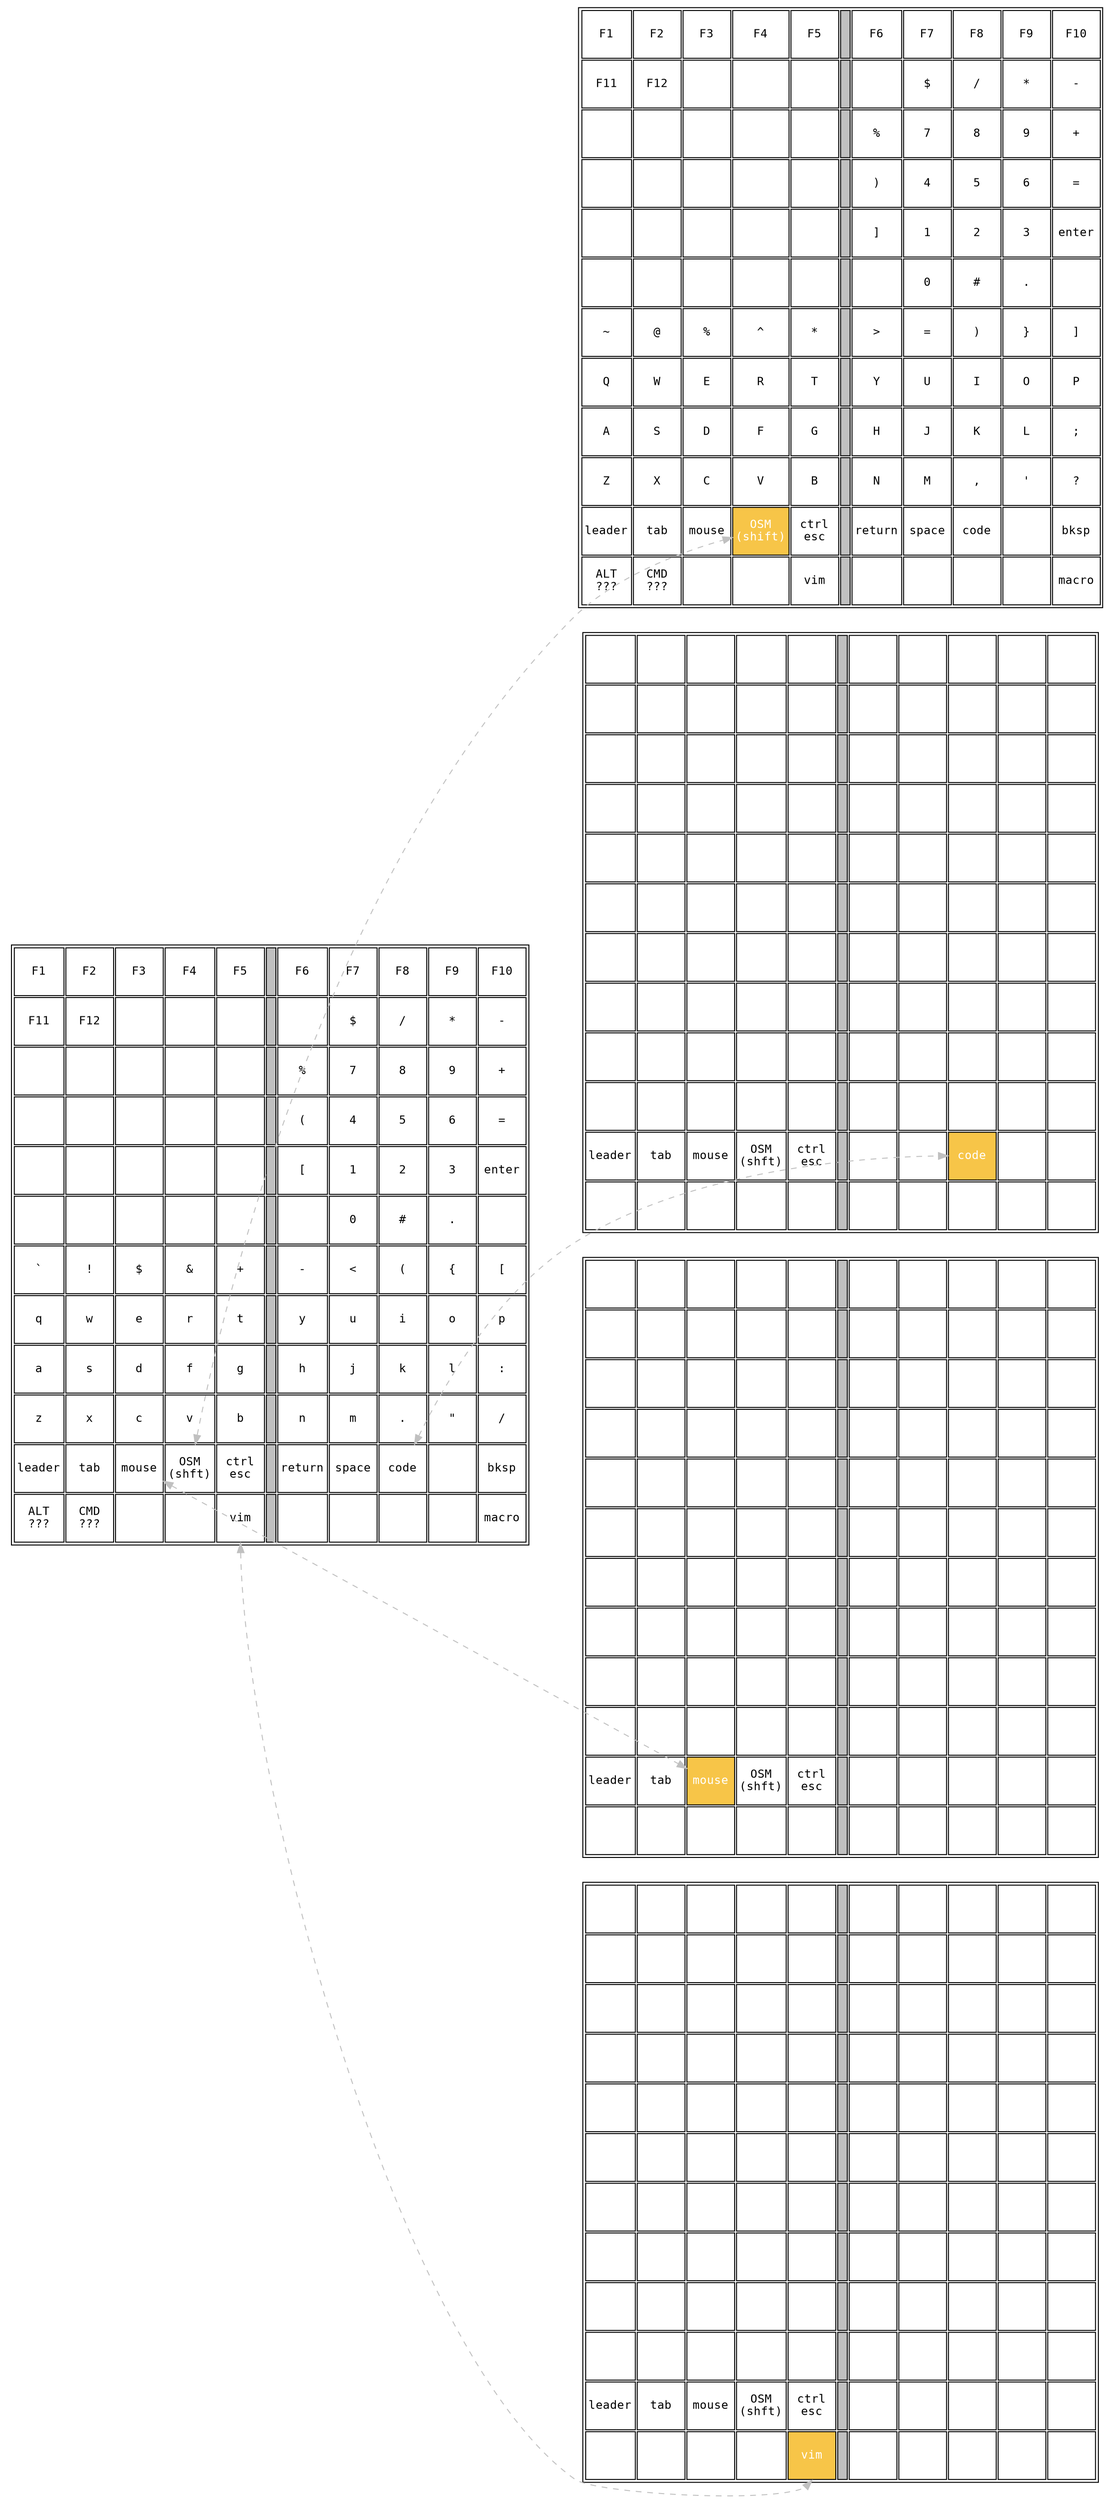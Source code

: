 digraph G {
  rankdir=LR
  node [shape=plaintext]

/* BASE LAYER */
  base [
     label=<
<table>
/* Row 12 */
  <tr>
    <td width="50" height="50"><font face="courier" point-size="12">F1</font></td>
    <td width="50" height="50"><font face="courier" point-size="12">F2</font></td>
    <td width="50" height="50"><font face="courier" point-size="12">F3</font></td>
    <td width="50" height="50"><font face="courier" point-size="12">F4</font></td>
    <td width="50" height="50"><font face="courier" point-size="12">F5</font></td>
    <td bgcolor="grey" width="10" height="50"></td>
    <td width="50" height="50"><font face="courier" point-size="12">F6</font></td>
    <td width="50" height="50"><font face="courier" point-size="12">F7</font></td>
    <td width="50" height="50"><font face="courier" point-size="12">F8</font></td>
    <td width="50" height="50"><font face="courier" point-size="12">F9</font></td>
    <td width="50" height="50"><font face="courier" point-size="12">F10</font></td>
  </tr>
/* Row 11 */
  <tr>
    <td width="50" height="50"><font face="courier" point-size="12">F11</font></td>
    <td width="50" height="50"><font face="courier" point-size="12">F12</font></td>
    <td width="50" height="50"><font face="courier" point-size="12">&nbsp;</font></td>
    <td width="50" height="50"><font face="courier" point-size="12">&nbsp;</font></td>
    <td width="50" height="50"><font face="courier" point-size="12">&nbsp;</font></td>
    <td bgcolor="grey" width="10" height="50"></td>
    <td width="50" height="50"><font face="courier" point-size="12">&nbsp;</font></td>
    <td width="50" height="50"><font face="courier" point-size="12">$</font></td>
    <td width="50" height="50"><font face="courier" point-size="12">/</font></td>
    <td width="50" height="50"><font face="courier" point-size="12">*</font></td>
    <td width="50" height="50"><font face="courier" point-size="12">-</font></td>
  </tr>
/* Row 10 */
  <tr>
    <td width="50" height="50"><font face="courier" point-size="12">&nbsp;</font></td>
    <td width="50" height="50"><font face="courier" point-size="12">&nbsp;</font></td>
    <td width="50" height="50"><font face="courier" point-size="12">&nbsp;</font></td>
    <td width="50" height="50"><font face="courier" point-size="12">&nbsp;</font></td>
    <td width="50" height="50"><font face="courier" point-size="12">&nbsp;</font></td>
    <td bgcolor="grey" width="10" height="50"></td>
    <td width="50" height="50"><font face="courier" point-size="12">%</font></td>
    <td width="50" height="50"><font face="courier" point-size="12">7</font></td>
    <td width="50" height="50"><font face="courier" point-size="12">8</font></td>
    <td width="50" height="50"><font face="courier" point-size="12">9</font></td>
    <td width="50" height="50"><font face="courier" point-size="12">+</font></td>
  </tr>
/* Row 9 */
  <tr>
    <td width="50" height="50"><font face="courier" point-size="12">&nbsp;</font></td>
    <td width="50" height="50"><font face="courier" point-size="12">&nbsp;</font></td>
    <td width="50" height="50"><font face="courier" point-size="12">&nbsp;</font></td>
    <td width="50" height="50"><font face="courier" point-size="12">&nbsp;</font></td>
    <td width="50" height="50"><font face="courier" point-size="12">&nbsp;</font></td>
    <td bgcolor="grey" width="10" height="50"></td>
    <td width="50" height="50"><font face="courier" point-size="12">(</font></td>
    <td width="50" height="50"><font face="courier" point-size="12">4</font></td>
    <td width="50" height="50"><font face="courier" point-size="12">5</font></td>
    <td width="50" height="50"><font face="courier" point-size="12">6</font></td>
    <td width="50" height="50"><font face="courier" point-size="12">=</font></td>
  </tr>
/* Row 8 */
  <tr>
    <td width="50" height="50"><font face="courier" point-size="12">&nbsp;</font></td>
    <td width="50" height="50"><font face="courier" point-size="12">&nbsp;</font></td>
    <td width="50" height="50"><font face="courier" point-size="12">&nbsp;</font></td>
    <td width="50" height="50"><font face="courier" point-size="12">&nbsp;</font></td>
    <td width="50" height="50"><font face="courier" point-size="12">&nbsp;</font></td>
    <td bgcolor="grey" width="10" height="50"></td>
    <td width="50" height="50"><font face="courier" point-size="12">[</font></td>
    <td width="50" height="50"><font face="courier" point-size="12">1</font></td>
    <td width="50" height="50"><font face="courier" point-size="12">2</font></td>
    <td width="50" height="50"><font face="courier" point-size="12">3</font></td>
    <td width="50" height="50"><font face="courier" point-size="12">enter</font></td>
  </tr>
/* Row 7 */
  <tr>
    <td width="50" height="50"><font face="courier" point-size="12">&nbsp;</font></td>
    <td width="50" height="50"><font face="courier" point-size="12">&nbsp;</font></td>
    <td width="50" height="50"><font face="courier" point-size="12">&nbsp;</font></td>
    <td width="50" height="50"><font face="courier" point-size="12">&nbsp;</font></td>
    <td width="50" height="50"><font face="courier" point-size="12">&nbsp;</font></td>
    <td bgcolor="grey" width="10" height="50"></td>
    <td width="50" height="50"><font face="courier" point-size="12">&nbsp;</font></td>
    <td width="50" height="50"><font face="courier" point-size="12">0</font></td>
    <td width="50" height="50"><font face="courier" point-size="12">#</font></td>
    <td width="50" height="50"><font face="courier" point-size="12">.</font></td>
    <td width="50" height="50"><font face="courier" point-size="12">&nbsp;</font></td>
  </tr>
/* Row 6 */
  <tr>
    <td width="50" height="50"><font face="courier" point-size="12">`</font></td>
    <td width="50" height="50"><font face="courier" point-size="12">!</font></td>
    <td width="50" height="50"><font face="courier" point-size="12">$</font></td>
    <td width="50" height="50"><font face="courier" point-size="12">&#38;</font></td>
    <td width="50" height="50"><font face="courier" point-size="12">+</font></td>
    <td bgcolor="grey" width="10" height="50"></td>
    <td width="50" height="50"><font face="courier" point-size="12">-</font></td>
    <td width="50" height="50"><font face="courier" point-size="12">&#60;</font></td>
    <td width="50" height="50"><font face="courier" point-size="12">(</font></td>
    <td width="50" height="50"><font face="courier" point-size="12">{</font></td>
    <td width="50" height="50"><font face="courier" point-size="12">[</font></td>
  </tr>
/* Row 5 */
  <tr>
    <td width="50" height="50"><font face="courier" point-size="12">q</font></td>
    <td width="50" height="50"><font face="courier" point-size="12">w</font></td>
    <td width="50" height="50"><font face="courier" point-size="12">e</font></td>
    <td width="50" height="50"><font face="courier" point-size="12">r</font></td>
    <td width="50" height="50"><font face="courier" point-size="12">t</font></td>
    <td bgcolor="grey" width="10" height="50"></td>
    <td width="50" height="50"><font face="courier" point-size="12">y</font></td>
    <td width="50" height="50"><font face="courier" point-size="12">u</font></td>
    <td width="50" height="50"><font face="courier" point-size="12">i</font></td>
    <td width="50" height="50"><font face="courier" point-size="12">o</font></td>
    <td width="50" height="50"><font face="courier" point-size="12">p</font></td>
  </tr>
/* Row 4 "Home Row" */
  <tr>
    <td width="50" height="50"><font face="courier" point-size="12">a</font></td>
    <td width="50" height="50"><font face="courier" point-size="12">s</font></td>
    <td width="50" height="50"><font face="courier" point-size="12">d</font></td>
    <td width="50" height="50"><font face="courier" point-size="12">f</font></td>
    <td width="50" height="50"><font face="courier" point-size="12">g</font></td>
    <td bgcolor="grey" width="10" height="50"></td>
    <td width="50" height="50"><font face="courier" point-size="12">h</font></td>
    <td width="50" height="50"><font face="courier" point-size="12">j</font></td>
    <td width="50" height="50"><font face="courier" point-size="12">k</font></td>
    <td width="50" height="50"><font face="courier" point-size="12">l</font></td>
    <td width="50" height="50"><font face="courier" point-size="12">:</font></td>
  </tr>
/* Row 3 */
  <tr>
    <td width="50" height="50"><font face="courier" point-size="12">z</font></td>
    <td width="50" height="50"><font face="courier" point-size="12">x</font></td>
    <td width="50" height="50"><font face="courier" point-size="12">c</font></td>
    <td width="50" height="50"><font face="courier" point-size="12">v</font></td>
    <td width="50" height="50"><font face="courier" point-size="12">b</font></td>
    <td bgcolor="grey" width="10" height="50"></td>
    <td width="50" height="50"><font face="courier" point-size="12">n</font></td>
    <td width="50" height="50"><font face="courier" point-size="12">m</font></td>
    <td width="50" height="50"><font face="courier" point-size="12">.</font></td>
    <td width="50" height="50"><font face="courier" point-size="12">&#34;</font></td>
    <td width="50" height="50"><font face="courier" point-size="12">/</font></td>
  </tr>
/* Row 2 "Upper Thumb Row" */
  <tr>
    <td width="50" height="50"><font face="courier" point-size="12">leader</font></td>
    <td width="50" height="50"><font face="courier" point-size="12">tab</font></td>
    <td port="mouseKey" width="50" height="50"><font face="courier" point-size="12">mouse</font></td>
    <td port="shiftKey" width="50" height="50"><font face="courier" point-size="12">OSM<br/>(shft)</font></td>
    <td width="50" height="50"><font face="courier" point-size="12">ctrl<br/>esc</font></td>
    <td bgcolor="grey" width="10" height="50"></td>
    <td width="50" height="50"><font face="courier" point-size="12">return</font></td>
    <td width="50" height="50"><font face="courier" point-size="12">space</font></td>
    <td port="codeKey" width="50" height="50"><font face="courier" point-size="12">code</font></td>
    <td width="50" height="50"><font face="courier" point-size="12">&nbsp;</font></td>
    <td width="50" height="50"><font face="courier" point-size="12">bksp</font></td>
  </tr>
/* Row 1 "Lower Thumb Row" */
  <tr>
    <td width="50" height="50"><font face="courier" point-size="12">ALT<BR/>???</font></td>
    <td width="50" height="50"><font face="courier" point-size="12">CMD<BR/>???</font></td>
    <td width="50" height="50"><font face="courier" point-size="12">&nbsp;</font></td>
    <td width="50" height="50"><font face="courier" point-size="12">&nbsp;</font></td>
    <td port="vimKey" width="50" height="50"><font face="courier" point-size="12">vim</font></td>
    <td bgcolor="grey" width="10" height="50"></td>
    <td width="50" height="50"><font face="courier" point-size="12">&nbsp;</font></td>
    <td width="50" height="50"><font face="courier" point-size="12">&nbsp;</font></td>
    <td width="50" height="50"><font face="courier" point-size="12">&nbsp;</font></td>
    <td width="50" height="50"><font face="courier" point-size="12">&nbsp;</font></td>
    <td width="50" height="50"><font face="courier" point-size="12">macro</font></td>
  </tr>
</table>>
  ]

/* SHIFT LAYER */
  shift [
     label=<
<table>
/* Row 12 */
  <tr>
    <td width="50" height="50"><font face="courier" point-size="12">F1</font></td>
    <td width="50" height="50"><font face="courier" point-size="12">F2</font></td>
    <td width="50" height="50"><font face="courier" point-size="12">F3</font></td>
    <td width="50" height="50"><font face="courier" point-size="12">F4</font></td>
    <td width="50" height="50"><font face="courier" point-size="12">F5</font></td>
    <td bgcolor="grey" width="10" height="50"></td>
    <td width="50" height="50"><font face="courier" point-size="12">F6</font></td>
    <td width="50" height="50"><font face="courier" point-size="12">F7</font></td>
    <td width="50" height="50"><font face="courier" point-size="12">F8</font></td>
    <td width="50" height="50"><font face="courier" point-size="12">F9</font></td>
    <td width="50" height="50"><font face="courier" point-size="12">F10</font></td>
  </tr>
/* Row 11 */
  <tr>
    <td width="50" height="50"><font face="courier" point-size="12">F11</font></td>
    <td width="50" height="50"><font face="courier" point-size="12">F12</font></td>
    <td width="50" height="50"><font face="courier" point-size="12">&nbsp;</font></td>
    <td width="50" height="50"><font face="courier" point-size="12">&nbsp;</font></td>
    <td width="50" height="50"><font face="courier" point-size="12">&nbsp;</font></td>
    <td bgcolor="grey" width="10" height="50"></td>
    <td width="50" height="50"><font face="courier" point-size="12">&nbsp;</font></td>
    <td width="50" height="50"><font face="courier" point-size="12">$</font></td>
    <td width="50" height="50"><font face="courier" point-size="12">/</font></td>
    <td width="50" height="50"><font face="courier" point-size="12">*</font></td>
    <td width="50" height="50"><font face="courier" point-size="12">-</font></td>
  </tr>
/* Row 10 */
  <tr>
    <td width="50" height="50"><font face="courier" point-size="12">&nbsp;</font></td>
    <td width="50" height="50"><font face="courier" point-size="12">&nbsp;</font></td>
    <td width="50" height="50"><font face="courier" point-size="12">&nbsp;</font></td>
    <td width="50" height="50"><font face="courier" point-size="12">&nbsp;</font></td>
    <td width="50" height="50"><font face="courier" point-size="12">&nbsp;</font></td>
    <td bgcolor="grey" width="10" height="50"></td>
    <td width="50" height="50"><font face="courier" point-size="12">%</font></td>
    <td width="50" height="50"><font face="courier" point-size="12">7</font></td>
    <td width="50" height="50"><font face="courier" point-size="12">8</font></td>
    <td width="50" height="50"><font face="courier" point-size="12">9</font></td>
    <td width="50" height="50"><font face="courier" point-size="12">+</font></td>
  </tr>
/* Row 9 */
  <tr>
    <td width="50" height="50"><font face="courier" point-size="12">&nbsp;</font></td>
    <td width="50" height="50"><font face="courier" point-size="12">&nbsp;</font></td>
    <td width="50" height="50"><font face="courier" point-size="12">&nbsp;</font></td>
    <td width="50" height="50"><font face="courier" point-size="12">&nbsp;</font></td>
    <td width="50" height="50"><font face="courier" point-size="12">&nbsp;</font></td>
    <td bgcolor="grey" width="10" height="50"></td>
    <td width="50" height="50"><font face="courier" point-size="12">)</font></td>
    <td width="50" height="50"><font face="courier" point-size="12">4</font></td>
    <td width="50" height="50"><font face="courier" point-size="12">5</font></td>
    <td width="50" height="50"><font face="courier" point-size="12">6</font></td>
    <td width="50" height="50"><font face="courier" point-size="12">=</font></td>
  </tr>
/* Row 8 */
  <tr>
    <td width="50" height="50"><font face="courier" point-size="12">&nbsp;</font></td>
    <td width="50" height="50"><font face="courier" point-size="12">&nbsp;</font></td>
    <td width="50" height="50"><font face="courier" point-size="12">&nbsp;</font></td>
    <td width="50" height="50"><font face="courier" point-size="12">&nbsp;</font></td>
    <td width="50" height="50"><font face="courier" point-size="12">&nbsp;</font></td>
    <td bgcolor="grey" width="10" height="50"></td>
    <td width="50" height="50"><font face="courier" point-size="12">&#93;</font></td>
    <td width="50" height="50"><font face="courier" point-size="12">1</font></td>
    <td width="50" height="50"><font face="courier" point-size="12">2</font></td>
    <td width="50" height="50"><font face="courier" point-size="12">3</font></td>
    <td width="50" height="50"><font face="courier" point-size="12">enter</font></td>
  </tr>
/* Row 7 */
  <tr>
    <td width="50" height="50"><font face="courier" point-size="12">&nbsp;</font></td>
    <td width="50" height="50"><font face="courier" point-size="12">&nbsp;</font></td>
    <td width="50" height="50"><font face="courier" point-size="12">&nbsp;</font></td>
    <td width="50" height="50"><font face="courier" point-size="12">&nbsp;</font></td>
    <td width="50" height="50"><font face="courier" point-size="12">&nbsp;</font></td>
    <td bgcolor="grey" width="10" height="50"></td>
    <td width="50" height="50"><font face="courier" point-size="12">&nbsp;</font></td>
    <td width="50" height="50"><font face="courier" point-size="12">0</font></td>
    <td width="50" height="50"><font face="courier" point-size="12">#</font></td>
    <td width="50" height="50"><font face="courier" point-size="12">.</font></td>
    <td width="50" height="50"><font face="courier" point-size="12">&nbsp;</font></td>
  </tr>
/* Row 6 */
  <tr>
    <td width="50" height="50"><font face="courier" point-size="12">~</font></td>
    <td width="50" height="50"><font face="courier" point-size="12">@</font></td>
    <td width="50" height="50"><font face="courier" point-size="12">%</font></td>
    <td width="50" height="50"><font face="courier" point-size="12">^</font></td>
    <td width="50" height="50"><font face="courier" point-size="12">*</font></td>
    <td bgcolor="grey" width="10" height="50"></td>
    <td width="50" height="50"><font face="courier" point-size="12">&#62;</font></td>
    <td width="50" height="50"><font face="courier" point-size="12">=</font></td>
    <td width="50" height="50"><font face="courier" point-size="12">)</font></td>
    <td width="50" height="50"><font face="courier" point-size="12">}</font></td>
    <td width="50" height="50"><font face="courier" point-size="12">&#93;</font></td>
  </tr>
/* Row 5 */
  <tr>
    <td width="50" height="50"><font face="courier" point-size="12">Q</font></td>
    <td width="50" height="50"><font face="courier" point-size="12">W</font></td>
    <td width="50" height="50"><font face="courier" point-size="12">E</font></td>
    <td width="50" height="50"><font face="courier" point-size="12">R</font></td>
    <td width="50" height="50"><font face="courier" point-size="12">T</font></td>
    <td bgcolor="grey" width="10" height="50"></td>
    <td width="50" height="50"><font face="courier" point-size="12">Y</font></td>
    <td width="50" height="50"><font face="courier" point-size="12">U</font></td>
    <td width="50" height="50"><font face="courier" point-size="12">I</font></td>
    <td width="50" height="50"><font face="courier" point-size="12">O</font></td>
    <td width="50" height="50"><font face="courier" point-size="12">P</font></td>
  </tr>
/* Row 4 "Home Row" */
  <tr>
    <td width="50" height="50"><font face="courier" point-size="12">A</font></td>
    <td width="50" height="50"><font face="courier" point-size="12">S</font></td>
    <td width="50" height="50"><font face="courier" point-size="12">D</font></td>
    <td width="50" height="50"><font face="courier" point-size="12">F</font></td>
    <td width="50" height="50"><font face="courier" point-size="12">G</font></td>
    <td bgcolor="grey" width="10" height="50"></td>
    <td width="50" height="50"><font face="courier" point-size="12">H</font></td>
    <td width="50" height="50"><font face="courier" point-size="12">J</font></td>
    <td width="50" height="50"><font face="courier" point-size="12">K</font></td>
    <td width="50" height="50"><font face="courier" point-size="12">L</font></td>
    <td width="50" height="50"><font face="courier" point-size="12">;</font></td>
  </tr>
/* Row 3 */
  <tr>
    <td width="50" height="50"><font face="courier" point-size="12">Z</font></td>
    <td width="50" height="50"><font face="courier" point-size="12">X</font></td>
    <td width="50" height="50"><font face="courier" point-size="12">C</font></td>
    <td width="50" height="50"><font face="courier" point-size="12">V</font></td>
    <td width="50" height="50"><font face="courier" point-size="12">B</font></td>
    <td bgcolor="grey" width="10" height="50"></td>
    <td width="50" height="50"><font face="courier" point-size="12">N</font></td>
    <td width="50" height="50"><font face="courier" point-size="12">M</font></td>
    <td width="50" height="50"><font face="courier" point-size="12">,</font></td>
    <td width="50" height="50"><font face="courier" point-size="12">'</font></td>
    <td width="50" height="50"><font face="courier" point-size="12">?</font></td>
  </tr>
/* Row 2 "Upper Thumb Row" */
  <tr>
    <td width="50" height="50"><font face="courier" point-size="12">leader</font></td>
    <td width="50" height="50"><font face="courier" point-size="12">tab</font></td>
    <td port="mouseKey" width="50" height="50"><font face="courier" point-size="12">mouse</font></td>
    <td port="shiftLayer" bgcolor="#F7C548" width="50" height="50"><font color="white" face="courier" point-size="12">OSM<BR/>(shift)</font></td>
    <td width="50" height="50"><font face="courier" point-size="12">ctrl<br/>esc</font></td>
    <td bgcolor="grey" width="10" height="50"></td>
    <td width="50" height="50"><font face="courier" point-size="12">return</font></td>
    <td width="50" height="50"><font face="courier" point-size="12">space</font></td>
    <td width="50" height="50"><font face="courier" point-size="12">code</font></td>
    <td width="50" height="50"><font face="courier" point-size="12">&nbsp;</font></td>
    <td width="50" height="50"><font face="courier" point-size="12">bksp</font></td>
  </tr>
/* Row 1 "Lower Thumb Row" */
  <tr>
    <td width="50" height="50"><font face="courier" point-size="12">ALT<BR/>???</font></td>
    <td width="50" height="50"><font face="courier" point-size="12">CMD<BR/>???</font></td>
    <td width="50" height="50"><font face="courier" point-size="12">&nbsp;</font></td>
    <td width="50" height="50"><font face="courier" point-size="12">&nbsp;</font></td>
    <td port="vimKey" width="50" height="50"><font face="courier" point-size="12">vim</font></td>
    <td bgcolor="grey" width="10" height="50"></td>
    <td width="50" height="50"><font face="courier" point-size="12">&nbsp;</font></td>
    <td width="50" height="50"><font face="courier" point-size="12">&nbsp;</font></td>
    <td width="50" height="50"><font face="courier" point-size="12">&nbsp;</font></td>
    <td width="50" height="50"><font face="courier" point-size="12">&nbsp;</font></td>
    <td width="50" height="50"><font face="courier" point-size="12">macro</font></td>
  </tr>
</table>>
  ]

/* CODE LAYER */
  code [
     label=<
<table>
/* Row 12 */
  <tr>
    <td width="50" height="50"><font face="courier" point-size="12">&nbsp;</font></td>
    <td width="50" height="50"><font face="courier" point-size="12">&nbsp;</font></td>
    <td width="50" height="50"><font face="courier" point-size="12">&nbsp;</font></td>
    <td width="50" height="50"><font face="courier" point-size="12">&nbsp;</font></td>
    <td width="50" height="50"><font face="courier" point-size="12">&nbsp;</font></td>
    <td bgcolor="grey" width="10" height="50"></td>
    <td width="50" height="50"><font face="courier" point-size="12">&nbsp;</font></td>
    <td width="50" height="50"><font face="courier" point-size="12">&nbsp;</font></td>
    <td width="50" height="50"><font face="courier" point-size="12">&nbsp;</font></td>
    <td width="50" height="50"><font face="courier" point-size="12">&nbsp;</font></td>
    <td width="50" height="50"><font face="courier" point-size="12">&nbsp;</font></td>
  </tr>
/* Row 11 */
  <tr>
    <td width="50" height="50"><font face="courier" point-size="12">&nbsp;</font></td>
    <td width="50" height="50"><font face="courier" point-size="12">&nbsp;</font></td>
    <td width="50" height="50"><font face="courier" point-size="12">&nbsp;</font></td>
    <td width="50" height="50"><font face="courier" point-size="12">&nbsp;</font></td>
    <td width="50" height="50"><font face="courier" point-size="12">&nbsp;</font></td>
    <td bgcolor="grey" width="10" height="50"></td>
    <td width="50" height="50"><font face="courier" point-size="12">&nbsp;</font></td>
    <td width="50" height="50"><font face="courier" point-size="12">&nbsp;</font></td>
    <td width="50" height="50"><font face="courier" point-size="12">&nbsp;</font></td>
    <td width="50" height="50"><font face="courier" point-size="12">&nbsp;</font></td>
    <td width="50" height="50"><font face="courier" point-size="12">&nbsp;</font></td>
  </tr>
/* Row 10 */
  <tr>
    <td width="50" height="50"><font face="courier" point-size="12">&nbsp;</font></td>
    <td width="50" height="50"><font face="courier" point-size="12">&nbsp;</font></td>
    <td width="50" height="50"><font face="courier" point-size="12">&nbsp;</font></td>
    <td width="50" height="50"><font face="courier" point-size="12">&nbsp;</font></td>
    <td width="50" height="50"><font face="courier" point-size="12">&nbsp;</font></td>
    <td bgcolor="grey" width="10" height="50"></td>
    <td width="50" height="50"><font face="courier" point-size="12">&nbsp;</font></td>
    <td width="50" height="50"><font face="courier" point-size="12">&nbsp;</font></td>
    <td width="50" height="50"><font face="courier" point-size="12">&nbsp;</font></td>
    <td width="50" height="50"><font face="courier" point-size="12">&nbsp;</font></td>
    <td width="50" height="50"><font face="courier" point-size="12">&nbsp;</font></td>
  </tr>
/* Row 9 */
  <tr>
    <td width="50" height="50"><font face="courier" point-size="12">&nbsp;</font></td>
    <td width="50" height="50"><font face="courier" point-size="12">&nbsp;</font></td>
    <td width="50" height="50"><font face="courier" point-size="12">&nbsp;</font></td>
    <td width="50" height="50"><font face="courier" point-size="12">&nbsp;</font></td>
    <td width="50" height="50"><font face="courier" point-size="12">&nbsp;</font></td>
    <td bgcolor="grey" width="10" height="50"></td>
    <td width="50" height="50"><font face="courier" point-size="12">&nbsp;</font></td>
    <td width="50" height="50"><font face="courier" point-size="12">&nbsp;</font></td>
    <td width="50" height="50"><font face="courier" point-size="12">&nbsp;</font></td>
    <td width="50" height="50"><font face="courier" point-size="12">&nbsp;</font></td>
    <td width="50" height="50"><font face="courier" point-size="12">&nbsp;</font></td>
  </tr>
/* Row 8 */
  <tr>
    <td width="50" height="50"><font face="courier" point-size="12">&nbsp;</font></td>
    <td width="50" height="50"><font face="courier" point-size="12">&nbsp;</font></td>
    <td width="50" height="50"><font face="courier" point-size="12">&nbsp;</font></td>
    <td width="50" height="50"><font face="courier" point-size="12">&nbsp;</font></td>
    <td width="50" height="50"><font face="courier" point-size="12">&nbsp;</font></td>
    <td bgcolor="grey" width="10" height="50"></td>
    <td width="50" height="50"><font face="courier" point-size="12">&nbsp;</font></td>
    <td width="50" height="50"><font face="courier" point-size="12">&nbsp;</font></td>
    <td width="50" height="50"><font face="courier" point-size="12">&nbsp;</font></td>
    <td width="50" height="50"><font face="courier" point-size="12">&nbsp;</font></td>
    <td width="50" height="50"><font face="courier" point-size="12">&nbsp;</font></td>
  </tr>
/* Row 7 */
  <tr>
    <td width="50" height="50"><font face="courier" point-size="12">&nbsp;</font></td>
    <td width="50" height="50"><font face="courier" point-size="12">&nbsp;</font></td>
    <td width="50" height="50"><font face="courier" point-size="12">&nbsp;</font></td>
    <td width="50" height="50"><font face="courier" point-size="12">&nbsp;</font></td>
    <td width="50" height="50"><font face="courier" point-size="12">&nbsp;</font></td>
    <td bgcolor="grey" width="10" height="50"></td>
    <td width="50" height="50"><font face="courier" point-size="12">&nbsp;</font></td>
    <td width="50" height="50"><font face="courier" point-size="12">&nbsp;</font></td>
    <td width="50" height="50"><font face="courier" point-size="12">&nbsp;</font></td>
    <td width="50" height="50"><font face="courier" point-size="12">&nbsp;</font></td>
    <td width="50" height="50"><font face="courier" point-size="12">&nbsp;</font></td>
  </tr>
/* Row 6 */
  <tr>
    <td width="50" height="50"><font face="courier" point-size="12">&nbsp;</font></td>
    <td width="50" height="50"><font face="courier" point-size="12">&nbsp;</font></td>
    <td width="50" height="50"><font face="courier" point-size="12">&nbsp;</font></td>
    <td width="50" height="50"><font face="courier" point-size="12">&nbsp;</font></td>
    <td width="50" height="50"><font face="courier" point-size="12">&nbsp;</font></td>
    <td bgcolor="grey" width="10" height="50"></td>
    <td width="50" height="50"><font face="courier" point-size="12">&nbsp;</font></td>
    <td width="50" height="50"><font face="courier" point-size="12">&nbsp;</font></td>
    <td width="50" height="50"><font face="courier" point-size="12">&nbsp;</font></td>
    <td width="50" height="50"><font face="courier" point-size="12">&nbsp;</font></td>
    <td width="50" height="50"><font face="courier" point-size="12">&nbsp;</font></td>
  </tr>
/* Row 5 */
  <tr>
    <td width="50" height="50"><font face="courier" point-size="12">&nbsp;</font></td>
    <td width="50" height="50"><font face="courier" point-size="12">&nbsp;</font></td>
    <td width="50" height="50"><font face="courier" point-size="12">&nbsp;</font></td>
    <td width="50" height="50"><font face="courier" point-size="12">&nbsp;</font></td>
    <td width="50" height="50"><font face="courier" point-size="12">&nbsp;</font></td>
    <td bgcolor="grey" width="10" height="50"></td>
    <td width="50" height="50"><font face="courier" point-size="12">&nbsp;</font></td>
    <td width="50" height="50"><font face="courier" point-size="12">&nbsp;</font></td>
    <td width="50" height="50"><font face="courier" point-size="12">&nbsp;</font></td>
    <td width="50" height="50"><font face="courier" point-size="12">&nbsp;</font></td>
    <td width="50" height="50"><font face="courier" point-size="12">&nbsp;</font></td>
  </tr>
/* Row 4 "Home Row" */
  <tr>
    <td width="50" height="50"><font face="courier" point-size="12">&nbsp;</font></td>
    <td width="50" height="50"><font face="courier" point-size="12">&nbsp;</font></td>
    <td width="50" height="50"><font face="courier" point-size="12">&nbsp;</font></td>
    <td width="50" height="50"><font face="courier" point-size="12">&nbsp;</font></td>
    <td width="50" height="50"><font face="courier" point-size="12">&nbsp;</font></td>
    <td bgcolor="grey" width="10" height="50"></td>
    <td width="50" height="50"><font face="courier" point-size="12">&nbsp;</font></td>
    <td width="50" height="50"><font face="courier" point-size="12">&nbsp;</font></td>
    <td width="50" height="50"><font face="courier" point-size="12">&nbsp;</font></td>
    <td width="50" height="50"><font face="courier" point-size="12">&nbsp;</font></td>
    <td width="50" height="50"><font face="courier" point-size="12">&nbsp;</font></td>
  </tr>
/* Row 3 */
  <tr>
    <td width="50" height="50"><font face="courier" point-size="12">&nbsp;</font></td>
    <td width="50" height="50"><font face="courier" point-size="12">&nbsp;</font></td>
    <td width="50" height="50"><font face="courier" point-size="12">&nbsp;</font></td>
    <td width="50" height="50"><font face="courier" point-size="12">&nbsp;</font></td>
    <td width="50" height="50"><font face="courier" point-size="12">&nbsp;</font></td>
    <td bgcolor="grey" width="10" height="50"></td>
    <td width="50" height="50"><font face="courier" point-size="12">&nbsp;</font></td>
    <td width="50" height="50"><font face="courier" point-size="12">&nbsp;</font></td>
    <td width="50" height="50"><font face="courier" point-size="12">&nbsp;</font></td>
    <td width="50" height="50"><font face="courier" point-size="12">&nbsp;</font></td>
    <td width="50" height="50"><font face="courier" point-size="12">&nbsp;</font></td>
  </tr>
/* Row 2 "Upper Thumb Row" */
  <tr>
    <td width="50" height="50"><font face="courier" point-size="12">leader</font></td>
    <td width="50" height="50"><font face="courier" point-size="12">tab</font></td>
    <td port="mouseKey" width="50" height="50"><font face="courier" point-size="12">mouse</font></td>
    <td width="50" height="50"><font face="courier" point-size="12">OSM<br/>(shft)</font></td>
    <td width="50" height="50"><font face="courier" point-size="12">ctrl<br/>esc</font></td>
    <td bgcolor="grey" width="10" height="50"></td>
    <td width="50" height="50"><font face="courier" point-size="12">&nbsp;</font></td>
    <td width="50" height="50"><font face="courier" point-size="12">&nbsp;</font></td>
    <td port="codeLayer" bgcolor="#F7C548" width="50" height="50"><font color="white" face="courier" point-size="12">code</font></td>
    <td width="50" height="50"><font face="courier" point-size="12">&nbsp;</font></td>
    <td width="50" height="50"><font face="courier" point-size="12">&nbsp;</font></td>
  </tr>
/* Row 1 "Lower Thumb Row" */
  <tr>
    <td width="50" height="50"><font face="courier" point-size="12">&nbsp;</font></td>
    <td width="50" height="50"><font face="courier" point-size="12">&nbsp;</font></td>
    <td width="50" height="50"><font face="courier" point-size="12">&nbsp;</font></td>
    <td width="50" height="50"><font face="courier" point-size="12">&nbsp;</font></td>
    <td width="50" height="50"><font face="courier" point-size="12">&nbsp;</font></td>
    <td bgcolor="grey" width="10" height="50"></td>
    <td width="50" height="50"><font face="courier" point-size="12">&nbsp;</font></td>
    <td width="50" height="50"><font face="courier" point-size="12">&nbsp;</font></td>
    <td width="50" height="50"><font face="courier" point-size="12">&nbsp;</font></td>
    <td width="50" height="50"><font face="courier" point-size="12">&nbsp;</font></td>
    <td width="50" height="50"><font face="courier" point-size="12">&nbsp;</font></td>
  </tr>
</table>>
  ]

/* MOUSE LAYER */
  mouse [
     label=<
<table>
/* Row 12 */
  <tr>
    <td width="50" height="50"><font face="courier" point-size="12">&nbsp;</font></td>
    <td width="50" height="50"><font face="courier" point-size="12">&nbsp;</font></td>
    <td width="50" height="50"><font face="courier" point-size="12">&nbsp;</font></td>
    <td width="50" height="50"><font face="courier" point-size="12">&nbsp;</font></td>
    <td width="50" height="50"><font face="courier" point-size="12">&nbsp;</font></td>
    <td bgcolor="grey" width="10" height="50"></td>
    <td width="50" height="50"><font face="courier" point-size="12">&nbsp;</font></td>
    <td width="50" height="50"><font face="courier" point-size="12">&nbsp;</font></td>
    <td width="50" height="50"><font face="courier" point-size="12">&nbsp;</font></td>
    <td width="50" height="50"><font face="courier" point-size="12">&nbsp;</font></td>
    <td width="50" height="50"><font face="courier" point-size="12">&nbsp;</font></td>
  </tr>
/* Row 11 */
  <tr>
    <td width="50" height="50"><font face="courier" point-size="12">&nbsp;</font></td>
    <td width="50" height="50"><font face="courier" point-size="12">&nbsp;</font></td>
    <td width="50" height="50"><font face="courier" point-size="12">&nbsp;</font></td>
    <td width="50" height="50"><font face="courier" point-size="12">&nbsp;</font></td>
    <td width="50" height="50"><font face="courier" point-size="12">&nbsp;</font></td>
    <td bgcolor="grey" width="10" height="50"></td>
    <td width="50" height="50"><font face="courier" point-size="12">&nbsp;</font></td>
    <td width="50" height="50"><font face="courier" point-size="12">&nbsp;</font></td>
    <td width="50" height="50"><font face="courier" point-size="12">&nbsp;</font></td>
    <td width="50" height="50"><font face="courier" point-size="12">&nbsp;</font></td>
    <td width="50" height="50"><font face="courier" point-size="12">&nbsp;</font></td>
  </tr>
/* Row 10 */
  <tr>
    <td width="50" height="50"><font face="courier" point-size="12">&nbsp;</font></td>
    <td width="50" height="50"><font face="courier" point-size="12">&nbsp;</font></td>
    <td width="50" height="50"><font face="courier" point-size="12">&nbsp;</font></td>
    <td width="50" height="50"><font face="courier" point-size="12">&nbsp;</font></td>
    <td width="50" height="50"><font face="courier" point-size="12">&nbsp;</font></td>
    <td bgcolor="grey" width="10" height="50"></td>
    <td width="50" height="50"><font face="courier" point-size="12">&nbsp;</font></td>
    <td width="50" height="50"><font face="courier" point-size="12">&nbsp;</font></td>
    <td width="50" height="50"><font face="courier" point-size="12">&nbsp;</font></td>
    <td width="50" height="50"><font face="courier" point-size="12">&nbsp;</font></td>
    <td width="50" height="50"><font face="courier" point-size="12">&nbsp;</font></td>
  </tr>
/* Row 9 */
  <tr>
    <td width="50" height="50"><font face="courier" point-size="12">&nbsp;</font></td>
    <td width="50" height="50"><font face="courier" point-size="12">&nbsp;</font></td>
    <td width="50" height="50"><font face="courier" point-size="12">&nbsp;</font></td>
    <td width="50" height="50"><font face="courier" point-size="12">&nbsp;</font></td>
    <td width="50" height="50"><font face="courier" point-size="12">&nbsp;</font></td>
    <td bgcolor="grey" width="10" height="50"></td>
    <td width="50" height="50"><font face="courier" point-size="12">&nbsp;</font></td>
    <td width="50" height="50"><font face="courier" point-size="12">&nbsp;</font></td>
    <td width="50" height="50"><font face="courier" point-size="12">&nbsp;</font></td>
    <td width="50" height="50"><font face="courier" point-size="12">&nbsp;</font></td>
    <td width="50" height="50"><font face="courier" point-size="12">&nbsp;</font></td>
  </tr>
/* Row 8 */
  <tr>
    <td width="50" height="50"><font face="courier" point-size="12">&nbsp;</font></td>
    <td width="50" height="50"><font face="courier" point-size="12">&nbsp;</font></td>
    <td width="50" height="50"><font face="courier" point-size="12">&nbsp;</font></td>
    <td width="50" height="50"><font face="courier" point-size="12">&nbsp;</font></td>
    <td width="50" height="50"><font face="courier" point-size="12">&nbsp;</font></td>
    <td bgcolor="grey" width="10" height="50"></td>
    <td width="50" height="50"><font face="courier" point-size="12">&nbsp;</font></td>
    <td width="50" height="50"><font face="courier" point-size="12">&nbsp;</font></td>
    <td width="50" height="50"><font face="courier" point-size="12">&nbsp;</font></td>
    <td width="50" height="50"><font face="courier" point-size="12">&nbsp;</font></td>
    <td width="50" height="50"><font face="courier" point-size="12">&nbsp;</font></td>
  </tr>
/* Row 7 */
  <tr>
    <td width="50" height="50"><font face="courier" point-size="12">&nbsp;</font></td>
    <td width="50" height="50"><font face="courier" point-size="12">&nbsp;</font></td>
    <td width="50" height="50"><font face="courier" point-size="12">&nbsp;</font></td>
    <td width="50" height="50"><font face="courier" point-size="12">&nbsp;</font></td>
    <td width="50" height="50"><font face="courier" point-size="12">&nbsp;</font></td>
    <td bgcolor="grey" width="10" height="50"></td>
    <td width="50" height="50"><font face="courier" point-size="12">&nbsp;</font></td>
    <td width="50" height="50"><font face="courier" point-size="12">&nbsp;</font></td>
    <td width="50" height="50"><font face="courier" point-size="12">&nbsp;</font></td>
    <td width="50" height="50"><font face="courier" point-size="12">&nbsp;</font></td>
    <td width="50" height="50"><font face="courier" point-size="12">&nbsp;</font></td>
  </tr>
/* Row 6 */
  <tr>
    <td width="50" height="50"><font face="courier" point-size="12">&nbsp;</font></td>
    <td width="50" height="50"><font face="courier" point-size="12">&nbsp;</font></td>
    <td width="50" height="50"><font face="courier" point-size="12">&nbsp;</font></td>
    <td width="50" height="50"><font face="courier" point-size="12">&nbsp;</font></td>
    <td width="50" height="50"><font face="courier" point-size="12">&nbsp;</font></td>
    <td bgcolor="grey" width="10" height="50"></td>
    <td width="50" height="50"><font face="courier" point-size="12">&nbsp;</font></td>
    <td width="50" height="50"><font face="courier" point-size="12">&nbsp;</font></td>
    <td width="50" height="50"><font face="courier" point-size="12">&nbsp;</font></td>
    <td width="50" height="50"><font face="courier" point-size="12">&nbsp;</font></td>
    <td width="50" height="50"><font face="courier" point-size="12">&nbsp;</font></td>
  </tr>
/* Row 5 */
  <tr>
    <td width="50" height="50"><font face="courier" point-size="12">&nbsp;</font></td>
    <td width="50" height="50"><font face="courier" point-size="12">&nbsp;</font></td>
    <td width="50" height="50"><font face="courier" point-size="12">&nbsp;</font></td>
    <td width="50" height="50"><font face="courier" point-size="12">&nbsp;</font></td>
    <td width="50" height="50"><font face="courier" point-size="12">&nbsp;</font></td>
    <td bgcolor="grey" width="10" height="50"></td>
    <td width="50" height="50"><font face="courier" point-size="12">&nbsp;</font></td>
    <td width="50" height="50"><font face="courier" point-size="12">&nbsp;</font></td>
    <td width="50" height="50"><font face="courier" point-size="12">&nbsp;</font></td>
    <td width="50" height="50"><font face="courier" point-size="12">&nbsp;</font></td>
    <td width="50" height="50"><font face="courier" point-size="12">&nbsp;</font></td>
  </tr>
/* Row 4 "Home Row" */
  <tr>
    <td width="50" height="50"><font face="courier" point-size="12">&nbsp;</font></td>
    <td width="50" height="50"><font face="courier" point-size="12">&nbsp;</font></td>
    <td width="50" height="50"><font face="courier" point-size="12">&nbsp;</font></td>
    <td width="50" height="50"><font face="courier" point-size="12">&nbsp;</font></td>
    <td width="50" height="50"><font face="courier" point-size="12">&nbsp;</font></td>
    <td bgcolor="grey" width="10" height="50"></td>
    <td width="50" height="50"><font face="courier" point-size="12">&nbsp;</font></td>
    <td width="50" height="50"><font face="courier" point-size="12">&nbsp;</font></td>
    <td width="50" height="50"><font face="courier" point-size="12">&nbsp;</font></td>
    <td width="50" height="50"><font face="courier" point-size="12">&nbsp;</font></td>
    <td width="50" height="50"><font face="courier" point-size="12">&nbsp;</font></td>
  </tr>
/* Row 3 */
  <tr>
    <td width="50" height="50"><font face="courier" point-size="12">&nbsp;</font></td>
    <td width="50" height="50"><font face="courier" point-size="12">&nbsp;</font></td>
    <td width="50" height="50"><font face="courier" point-size="12">&nbsp;</font></td>
    <td width="50" height="50"><font face="courier" point-size="12">&nbsp;</font></td>
    <td width="50" height="50"><font face="courier" point-size="12">&nbsp;</font></td>
    <td bgcolor="grey" width="10" height="50"></td>
    <td width="50" height="50"><font face="courier" point-size="12">&nbsp;</font></td>
    <td width="50" height="50"><font face="courier" point-size="12">&nbsp;</font></td>
    <td width="50" height="50"><font face="courier" point-size="12">&nbsp;</font></td>
    <td width="50" height="50"><font face="courier" point-size="12">&nbsp;</font></td>
    <td width="50" height="50"><font face="courier" point-size="12">&nbsp;</font></td>
  </tr>
/* Row 2 "Upper Thumb Row" */
  <tr>
    <td width="50" height="50"><font face="courier" point-size="12">leader</font></td>
    <td width="50" height="50"><font face="courier" point-size="12">tab</font></td>
    <td port="mouseLayer" bgcolor="#F7C548" width="50" height="50"><font color="white" face="courier" point-size="12">mouse</font></td>
    <td width="50" height="50"><font face="courier" point-size="12">OSM<br/>(shft)</font></td>
    <td width="50" height="50"><font face="courier" point-size="12">ctrl<br/>esc</font></td>
    <td bgcolor="grey" width="10" height="50"></td>
    <td width="50" height="50"><font face="courier" point-size="12">&nbsp;</font></td>
    <td width="50" height="50"><font face="courier" point-size="12">&nbsp;</font></td>
    <td width="50" height="50"><font face="courier" point-size="12">&nbsp;</font></td>
    <td width="50" height="50"><font face="courier" point-size="12">&nbsp;</font></td>
    <td width="50" height="50"><font face="courier" point-size="12">&nbsp;</font></td>
  </tr>
/* Row 1 "Lower Thumb Row" */
  <tr>
    <td width="50" height="50"><font face="courier" point-size="12">&nbsp;</font></td>
    <td width="50" height="50"><font face="courier" point-size="12">&nbsp;</font></td>
    <td width="50" height="50"><font face="courier" point-size="12">&nbsp;</font></td>
    <td width="50" height="50"><font face="courier" point-size="12">&nbsp;</font></td>
    <td width="50" height="50"><font face="courier" point-size="12">&nbsp;</font></td>
    <td bgcolor="grey" width="10" height="50"></td>
    <td width="50" height="50"><font face="courier" point-size="12">&nbsp;</font></td>
    <td width="50" height="50"><font face="courier" point-size="12">&nbsp;</font></td>
    <td width="50" height="50"><font face="courier" point-size="12">&nbsp;</font></td>
    <td width="50" height="50"><font face="courier" point-size="12">&nbsp;</font></td>
    <td width="50" height="50"><font face="courier" point-size="12">&nbsp;</font></td>
  </tr>
</table>>
  ]

/* VIM LAYER */
  vim [
     label=<
<table>
/* Row 12 */
  <tr>
    <td width="50" height="50"><font face="courier" point-size="12">&nbsp;</font></td>
    <td width="50" height="50"><font face="courier" point-size="12">&nbsp;</font></td>
    <td width="50" height="50"><font face="courier" point-size="12">&nbsp;</font></td>
    <td width="50" height="50"><font face="courier" point-size="12">&nbsp;</font></td>
    <td width="50" height="50"><font face="courier" point-size="12">&nbsp;</font></td>
    <td bgcolor="grey" width="10" height="50"></td>
    <td width="50" height="50"><font face="courier" point-size="12">&nbsp;</font></td>
    <td width="50" height="50"><font face="courier" point-size="12">&nbsp;</font></td>
    <td width="50" height="50"><font face="courier" point-size="12">&nbsp;</font></td>
    <td width="50" height="50"><font face="courier" point-size="12">&nbsp;</font></td>
    <td width="50" height="50"><font face="courier" point-size="12">&nbsp;</font></td>
  </tr>
/* Row 11 */
  <tr>
    <td width="50" height="50"><font face="courier" point-size="12">&nbsp;</font></td>
    <td width="50" height="50"><font face="courier" point-size="12">&nbsp;</font></td>
    <td width="50" height="50"><font face="courier" point-size="12">&nbsp;</font></td>
    <td width="50" height="50"><font face="courier" point-size="12">&nbsp;</font></td>
    <td width="50" height="50"><font face="courier" point-size="12">&nbsp;</font></td>
    <td bgcolor="grey" width="10" height="50"></td>
    <td width="50" height="50"><font face="courier" point-size="12">&nbsp;</font></td>
    <td width="50" height="50"><font face="courier" point-size="12">&nbsp;</font></td>
    <td width="50" height="50"><font face="courier" point-size="12">&nbsp;</font></td>
    <td width="50" height="50"><font face="courier" point-size="12">&nbsp;</font></td>
    <td width="50" height="50"><font face="courier" point-size="12">&nbsp;</font></td>
  </tr>
/* Row 10 */
  <tr>
    <td width="50" height="50"><font face="courier" point-size="12">&nbsp;</font></td>
    <td width="50" height="50"><font face="courier" point-size="12">&nbsp;</font></td>
    <td width="50" height="50"><font face="courier" point-size="12">&nbsp;</font></td>
    <td width="50" height="50"><font face="courier" point-size="12">&nbsp;</font></td>
    <td width="50" height="50"><font face="courier" point-size="12">&nbsp;</font></td>
    <td bgcolor="grey" width="10" height="50"></td>
    <td width="50" height="50"><font face="courier" point-size="12">&nbsp;</font></td>
    <td width="50" height="50"><font face="courier" point-size="12">&nbsp;</font></td>
    <td width="50" height="50"><font face="courier" point-size="12">&nbsp;</font></td>
    <td width="50" height="50"><font face="courier" point-size="12">&nbsp;</font></td>
    <td width="50" height="50"><font face="courier" point-size="12">&nbsp;</font></td>
  </tr>
/* Row 9 */
  <tr>
    <td width="50" height="50"><font face="courier" point-size="12">&nbsp;</font></td>
    <td width="50" height="50"><font face="courier" point-size="12">&nbsp;</font></td>
    <td width="50" height="50"><font face="courier" point-size="12">&nbsp;</font></td>
    <td width="50" height="50"><font face="courier" point-size="12">&nbsp;</font></td>
    <td width="50" height="50"><font face="courier" point-size="12">&nbsp;</font></td>
    <td bgcolor="grey" width="10" height="50"></td>
    <td width="50" height="50"><font face="courier" point-size="12">&nbsp;</font></td>
    <td width="50" height="50"><font face="courier" point-size="12">&nbsp;</font></td>
    <td width="50" height="50"><font face="courier" point-size="12">&nbsp;</font></td>
    <td width="50" height="50"><font face="courier" point-size="12">&nbsp;</font></td>
    <td width="50" height="50"><font face="courier" point-size="12">&nbsp;</font></td>
  </tr>
/* Row 8 */
  <tr>
    <td width="50" height="50"><font face="courier" point-size="12">&nbsp;</font></td>
    <td width="50" height="50"><font face="courier" point-size="12">&nbsp;</font></td>
    <td width="50" height="50"><font face="courier" point-size="12">&nbsp;</font></td>
    <td width="50" height="50"><font face="courier" point-size="12">&nbsp;</font></td>
    <td width="50" height="50"><font face="courier" point-size="12">&nbsp;</font></td>
    <td bgcolor="grey" width="10" height="50"></td>
    <td width="50" height="50"><font face="courier" point-size="12">&nbsp;</font></td>
    <td width="50" height="50"><font face="courier" point-size="12">&nbsp;</font></td>
    <td width="50" height="50"><font face="courier" point-size="12">&nbsp;</font></td>
    <td width="50" height="50"><font face="courier" point-size="12">&nbsp;</font></td>
    <td width="50" height="50"><font face="courier" point-size="12">&nbsp;</font></td>
  </tr>
/* Row 7 */
  <tr>
    <td width="50" height="50"><font face="courier" point-size="12">&nbsp;</font></td>
    <td width="50" height="50"><font face="courier" point-size="12">&nbsp;</font></td>
    <td width="50" height="50"><font face="courier" point-size="12">&nbsp;</font></td>
    <td width="50" height="50"><font face="courier" point-size="12">&nbsp;</font></td>
    <td width="50" height="50"><font face="courier" point-size="12">&nbsp;</font></td>
    <td bgcolor="grey" width="10" height="50"></td>
    <td width="50" height="50"><font face="courier" point-size="12">&nbsp;</font></td>
    <td width="50" height="50"><font face="courier" point-size="12">&nbsp;</font></td>
    <td width="50" height="50"><font face="courier" point-size="12">&nbsp;</font></td>
    <td width="50" height="50"><font face="courier" point-size="12">&nbsp;</font></td>
    <td width="50" height="50"><font face="courier" point-size="12">&nbsp;</font></td>
  </tr>
/* Row 6 */
  <tr>
    <td width="50" height="50"><font face="courier" point-size="12">&nbsp;</font></td>
    <td width="50" height="50"><font face="courier" point-size="12">&nbsp;</font></td>
    <td width="50" height="50"><font face="courier" point-size="12">&nbsp;</font></td>
    <td width="50" height="50"><font face="courier" point-size="12">&nbsp;</font></td>
    <td width="50" height="50"><font face="courier" point-size="12">&nbsp;</font></td>
    <td bgcolor="grey" width="10" height="50"></td>
    <td width="50" height="50"><font face="courier" point-size="12">&nbsp;</font></td>
    <td width="50" height="50"><font face="courier" point-size="12">&nbsp;</font></td>
    <td width="50" height="50"><font face="courier" point-size="12">&nbsp;</font></td>
    <td width="50" height="50"><font face="courier" point-size="12">&nbsp;</font></td>
    <td width="50" height="50"><font face="courier" point-size="12">&nbsp;</font></td>
  </tr>
/* Row 5 */
  <tr>
    <td width="50" height="50"><font face="courier" point-size="12">&nbsp;</font></td>
    <td width="50" height="50"><font face="courier" point-size="12">&nbsp;</font></td>
    <td width="50" height="50"><font face="courier" point-size="12">&nbsp;</font></td>
    <td width="50" height="50"><font face="courier" point-size="12">&nbsp;</font></td>
    <td width="50" height="50"><font face="courier" point-size="12">&nbsp;</font></td>
    <td bgcolor="grey" width="10" height="50"></td>
    <td width="50" height="50"><font face="courier" point-size="12">&nbsp;</font></td>
    <td width="50" height="50"><font face="courier" point-size="12">&nbsp;</font></td>
    <td width="50" height="50"><font face="courier" point-size="12">&nbsp;</font></td>
    <td width="50" height="50"><font face="courier" point-size="12">&nbsp;</font></td>
    <td width="50" height="50"><font face="courier" point-size="12">&nbsp;</font></td>
  </tr>
/* Row 4 "Home Row" */
  <tr>
    <td width="50" height="50"><font face="courier" point-size="12">&nbsp;</font></td>
    <td width="50" height="50"><font face="courier" point-size="12">&nbsp;</font></td>
    <td width="50" height="50"><font face="courier" point-size="12">&nbsp;</font></td>
    <td width="50" height="50"><font face="courier" point-size="12">&nbsp;</font></td>
    <td width="50" height="50"><font face="courier" point-size="12">&nbsp;</font></td>
    <td bgcolor="grey" width="10" height="50"></td>
    <td width="50" height="50"><font face="courier" point-size="12">&nbsp;</font></td>
    <td width="50" height="50"><font face="courier" point-size="12">&nbsp;</font></td>
    <td width="50" height="50"><font face="courier" point-size="12">&nbsp;</font></td>
    <td width="50" height="50"><font face="courier" point-size="12">&nbsp;</font></td>
    <td width="50" height="50"><font face="courier" point-size="12">&nbsp;</font></td>
  </tr>
/* Row 3 */
  <tr>
    <td width="50" height="50"><font face="courier" point-size="12">&nbsp;</font></td>
    <td width="50" height="50"><font face="courier" point-size="12">&nbsp;</font></td>
    <td width="50" height="50"><font face="courier" point-size="12">&nbsp;</font></td>
    <td width="50" height="50"><font face="courier" point-size="12">&nbsp;</font></td>
    <td width="50" height="50"><font face="courier" point-size="12">&nbsp;</font></td>
    <td bgcolor="grey" width="10" height="50"></td>
    <td width="50" height="50"><font face="courier" point-size="12">&nbsp;</font></td>
    <td width="50" height="50"><font face="courier" point-size="12">&nbsp;</font></td>
    <td width="50" height="50"><font face="courier" point-size="12">&nbsp;</font></td>
    <td width="50" height="50"><font face="courier" point-size="12">&nbsp;</font></td>
    <td width="50" height="50"><font face="courier" point-size="12">&nbsp;</font></td>
  </tr>
/* Row 2 "Upper Thumb Row" */
  <tr>
    <td width="50" height="50"><font face="courier" point-size="12">leader</font></td>
    <td width="50" height="50"><font face="courier" point-size="12">tab</font></td>
    <td width="50" height="50"><font face="courier" point-size="12">mouse</font></td>
    <td width="50" height="50"><font face="courier" point-size="12">OSM<br/>(shft)</font></td>
    <td width="50" height="50"><font face="courier" point-size="12">ctrl<br/>esc</font></td>
    <td bgcolor="grey" width="10" height="50"></td>
    <td width="50" height="50"><font face="courier" point-size="12">&nbsp;</font></td>
    <td width="50" height="50"><font face="courier" point-size="12">&nbsp;</font></td>
    <td width="50" height="50"><font face="courier" point-size="12">&nbsp;</font></td>
    <td width="50" height="50"><font face="courier" point-size="12">&nbsp;</font></td>
    <td width="50" height="50"><font face="courier" point-size="12">&nbsp;</font></td>
  </tr>
/* Row 1 "Lower Thumb Row" */
  <tr>
    <td width="50" height="50"><font face="courier" point-size="12">&nbsp;</font></td>
    <td width="50" height="50"><font face="courier" point-size="12">&nbsp;</font></td>
    <td width="50" height="50"><font face="courier" point-size="12">&nbsp;</font></td>
    <td width="50" height="50"><font face="courier" point-size="12">&nbsp;</font></td>
    <td port="vimLayer" bgcolor="#F7C548" width="50" height="50"><font color="white" face="courier" point-size="12">vim</font></td>
    <td bgcolor="grey" width="10" height="50"></td>
    <td width="50" height="50"><font face="courier" point-size="12">&nbsp;</font></td>
    <td width="50" height="50"><font face="courier" point-size="12">&nbsp;</font></td>
    <td width="50" height="50"><font face="courier" point-size="12">&nbsp;</font></td>
    <td width="50" height="50"><font face="courier" point-size="12">&nbsp;</font></td>
    <td width="50" height="50"><font face="courier" point-size="12">&nbsp;</font></td>
  </tr>
</table>>
  ]

base:shiftKey -> shift:shiftLayer [dir=both color=grey style=dashed]
base:codeKey -> code:codeLayer [dir=both color=grey style=dashed]
base:mouseKey -> mouse:mouseLayer [dir=both color=grey style=dashed]
base:vimKey -> vim:vimLayer [dir=both color=grey style=dashed]
}
